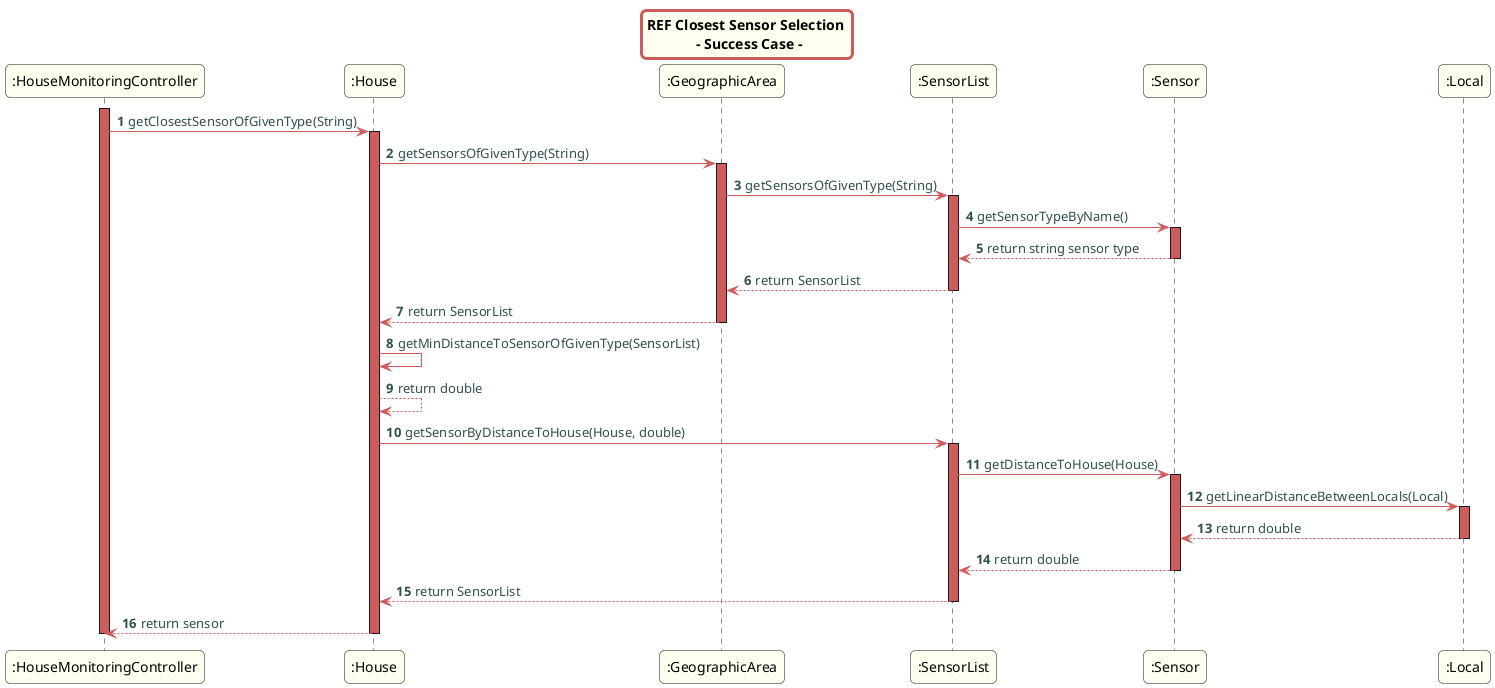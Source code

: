 @startuml
skinparam titleBorderRoundCorner 10
skinparam titleBorderThickness 3
skinparam titleBorderColor indianred
skinparam titleBackgroundColor ivory
skinparam FontName quicksand

skinparam actor {
  BorderColor indianred
  }

skinparam sequence {
  LifeLineBackgroundColor indianred
  ParticipantBackgroundColor ivory
}

skinparam roundcorner 10

skinparam component {
  arrowThickness 1
  ArrowFontName Verdana
  ArrowColor indianred
  ArrowFontColor darkslategrey
}

title REF Closest Sensor Selection \n - Success Case -
autonumber

activate ":HouseMonitoringController"
":HouseMonitoringController"->":House":getClosestSensorOfGivenType(String)
activate ":House"
":House" -> ":GeographicArea": getSensorsOfGivenType(String)
 activate ":GeographicArea"

":GeographicArea" -> ":SensorList": getSensorsOfGivenType(String)

activate ":SensorList"
":SensorList" -> ":Sensor": getSensorTypeByName()
activate ":Sensor"
":Sensor" --> ":SensorList": return string sensor type
deactivate ":Sensor"
":SensorList" --> ":GeographicArea": return SensorList
deactivate ":SensorList"
":GeographicArea" --> ":House": return SensorList
deactivate ":GeographicArea"

":House" -> ":House": getMinDistanceToSensorOfGivenType(SensorList)
":House" --> ":House": return double
":House" -> ":SensorList": getSensorByDistanceToHouse(House, double)
activate ":SensorList"
":SensorList" -> ":Sensor": getDistanceToHouse(House)
activate ":Sensor"
":Sensor" -> ":Local": getLinearDistanceBetweenLocals(Local)
activate ":Local"
":Local" --> ":Sensor": return double
deactivate ":Local"
":Sensor" --> ":SensorList": return double
deactivate ":Sensor"
":SensorList" --> ":House": return SensorList
deactivate ":SensorList"
":House"-->":HouseMonitoringController": return sensor
deactivate ":House"
deactivate ":HouseMonitoringController"

@enduml